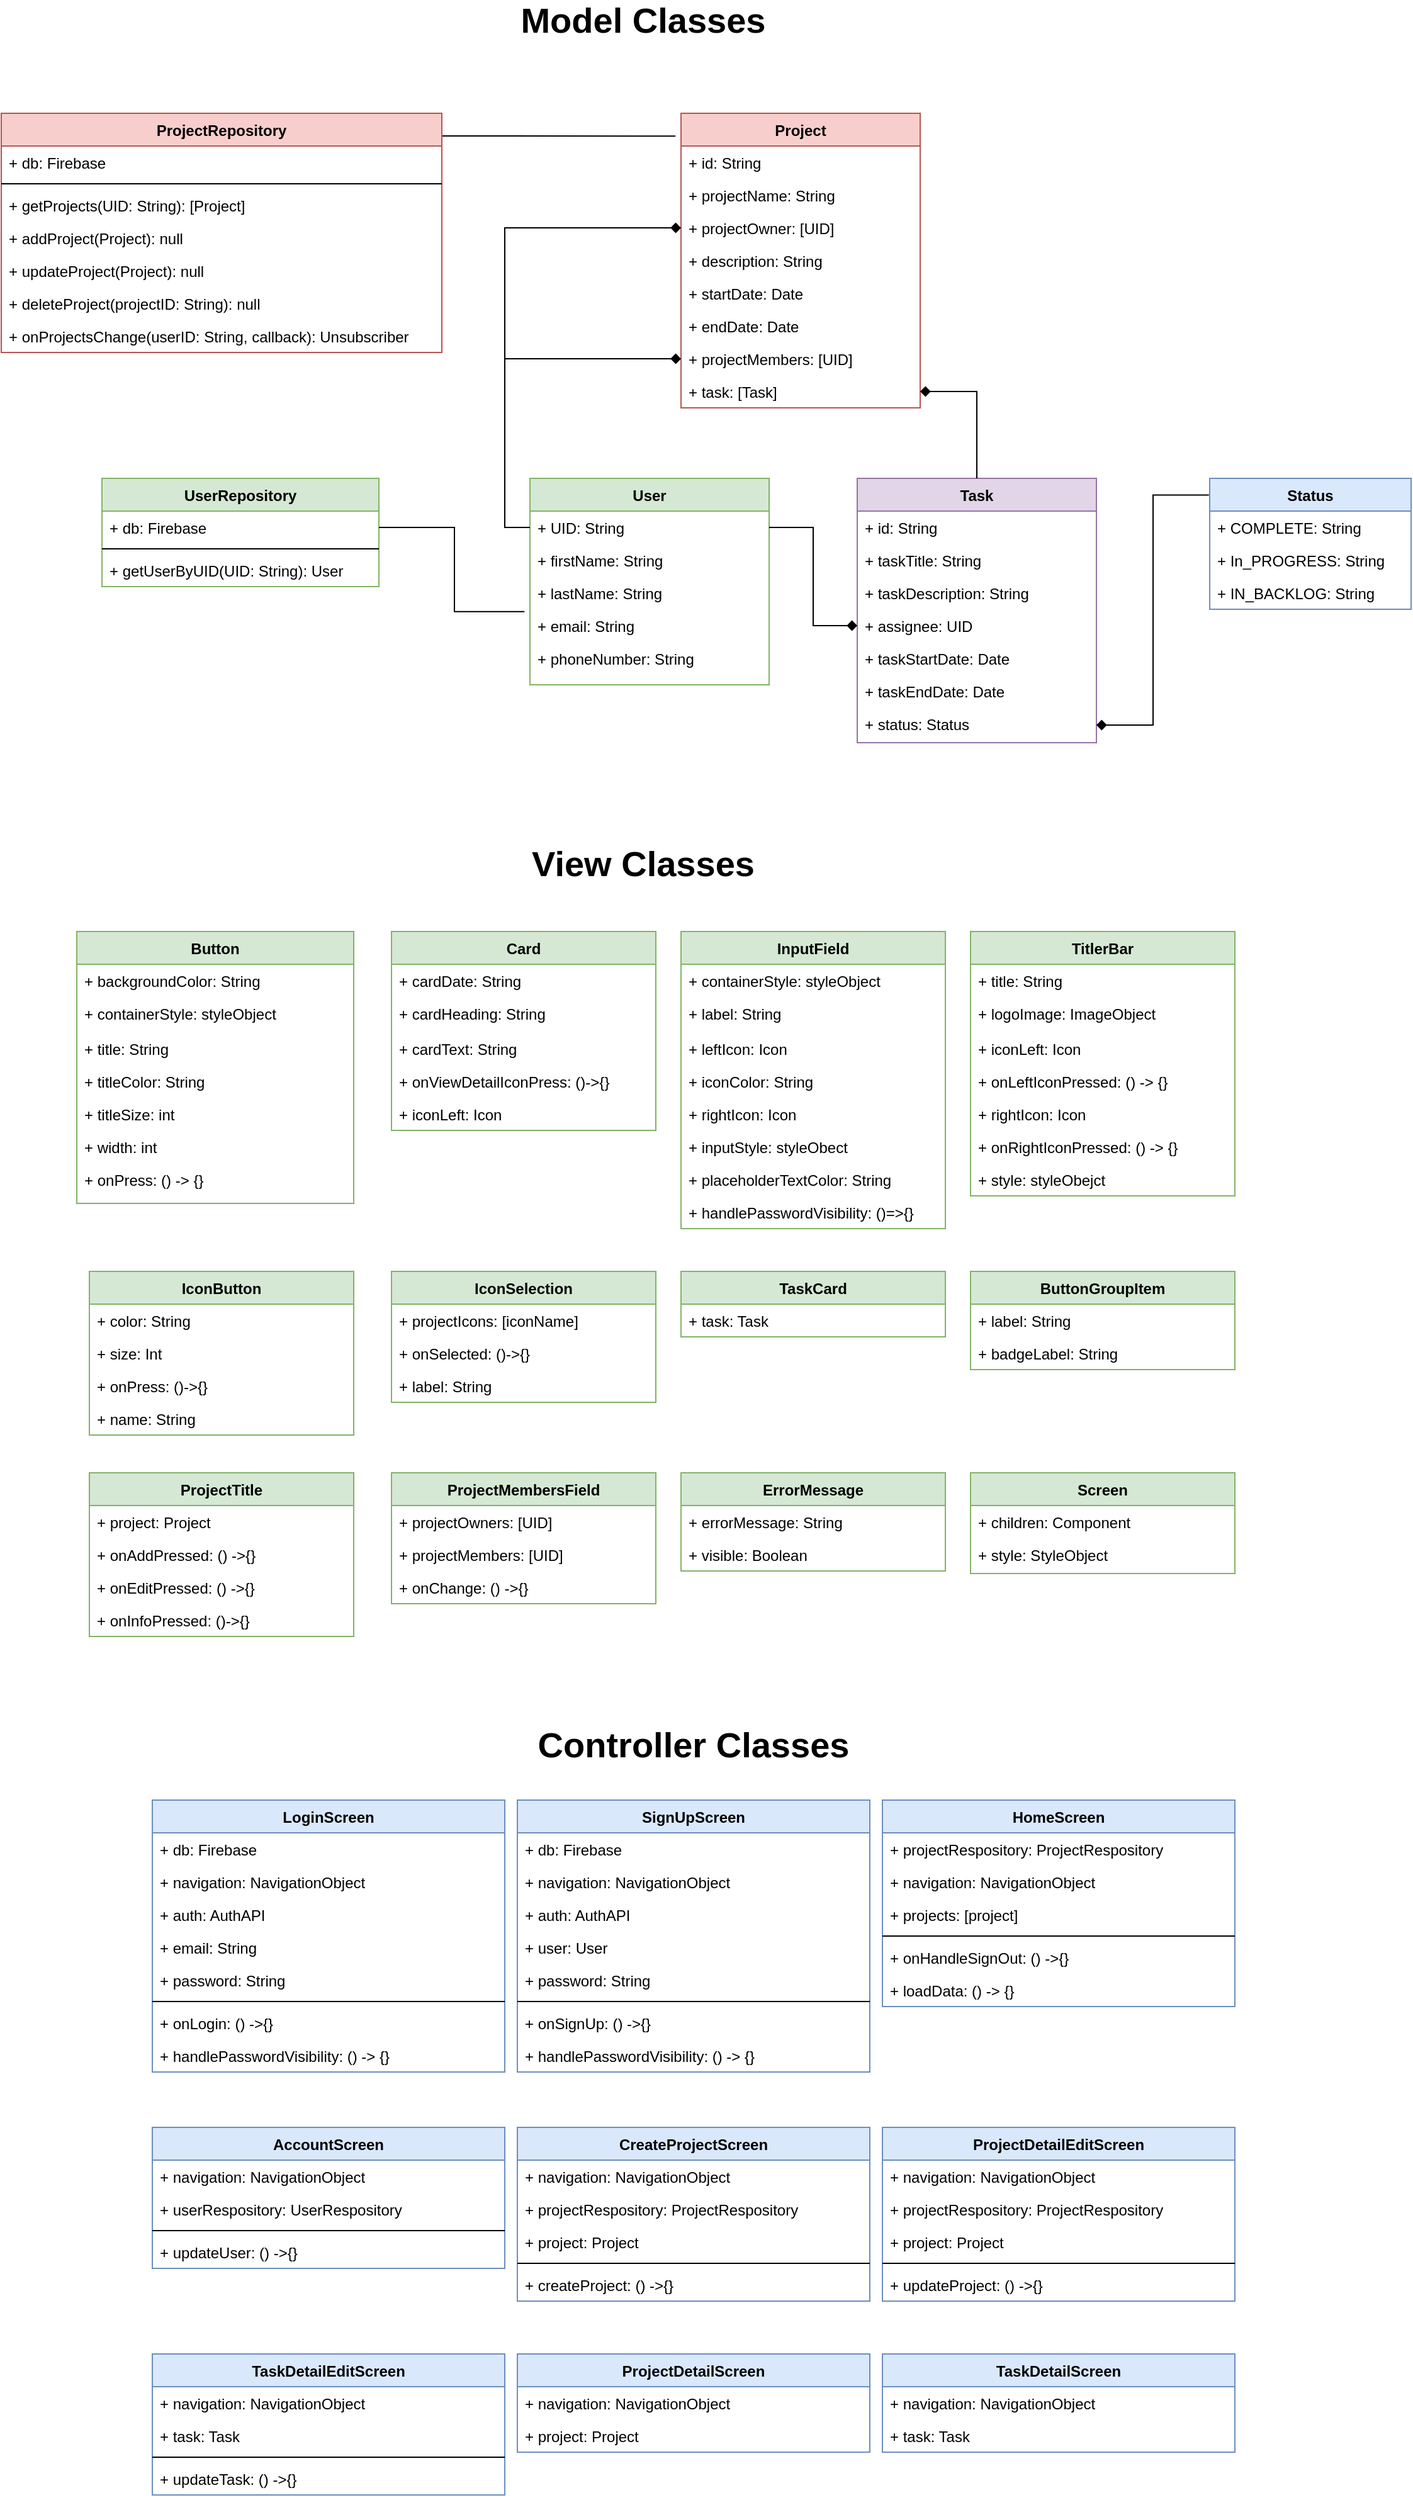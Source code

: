 <mxfile version="13.9.9" type="device"><diagram id="82mfFGa-bMgoU1PDwGJ1" name="Page-1"><mxGraphModel dx="1904" dy="754" grid="0" gridSize="10" guides="1" tooltips="1" connect="1" arrows="1" fold="1" page="0" pageScale="1" pageWidth="827" pageHeight="1169" math="0" shadow="0"><root><mxCell id="0"/><mxCell id="1" parent="0"/><mxCell id="oLeVpOqbTl6q4FDuRUVA-37" value="" style="group" vertex="1" connectable="0" parent="1"><mxGeometry x="-110" y="1420" width="860" height="612" as="geometry"/></mxCell><mxCell id="OSGYIIxBfIgh2QqJPmvf-110" value="Controller Classes" style="text;align=center;fontStyle=1;verticalAlign=middle;spacingLeft=3;spacingRight=3;strokeColor=none;rotatable=0;points=[[0,0.5],[1,0.5]];portConstraint=eastwest;fontSize=28;" parent="oLeVpOqbTl6q4FDuRUVA-37" vertex="1"><mxGeometry x="390" width="80" height="26" as="geometry"/></mxCell><mxCell id="OSGYIIxBfIgh2QqJPmvf-111" value="SignUpScreen" style="swimlane;fontStyle=1;align=center;verticalAlign=top;childLayout=stackLayout;horizontal=1;startSize=26;horizontalStack=0;resizeParent=1;resizeParentMax=0;resizeLast=0;collapsible=1;marginBottom=0;fillColor=#dae8fc;strokeColor=#6c8ebf;" parent="oLeVpOqbTl6q4FDuRUVA-37" vertex="1"><mxGeometry x="290" y="60" width="280" height="216" as="geometry"/></mxCell><mxCell id="OSGYIIxBfIgh2QqJPmvf-112" value="+ db: Firebase" style="text;strokeColor=none;fillColor=none;align=left;verticalAlign=top;spacingLeft=4;spacingRight=4;overflow=hidden;rotatable=0;points=[[0,0.5],[1,0.5]];portConstraint=eastwest;" parent="OSGYIIxBfIgh2QqJPmvf-111" vertex="1"><mxGeometry y="26" width="280" height="26" as="geometry"/></mxCell><mxCell id="OSGYIIxBfIgh2QqJPmvf-119" value="+ navigation: NavigationObject" style="text;strokeColor=none;fillColor=none;align=left;verticalAlign=top;spacingLeft=4;spacingRight=4;overflow=hidden;rotatable=0;points=[[0,0.5],[1,0.5]];portConstraint=eastwest;" parent="OSGYIIxBfIgh2QqJPmvf-111" vertex="1"><mxGeometry y="52" width="280" height="26" as="geometry"/></mxCell><mxCell id="OSGYIIxBfIgh2QqJPmvf-120" value="+ auth: AuthAPI" style="text;strokeColor=none;fillColor=none;align=left;verticalAlign=top;spacingLeft=4;spacingRight=4;overflow=hidden;rotatable=0;points=[[0,0.5],[1,0.5]];portConstraint=eastwest;" parent="OSGYIIxBfIgh2QqJPmvf-111" vertex="1"><mxGeometry y="78" width="280" height="26" as="geometry"/></mxCell><mxCell id="OSGYIIxBfIgh2QqJPmvf-128" value="+ user: User" style="text;strokeColor=none;fillColor=none;align=left;verticalAlign=top;spacingLeft=4;spacingRight=4;overflow=hidden;rotatable=0;points=[[0,0.5],[1,0.5]];portConstraint=eastwest;" parent="OSGYIIxBfIgh2QqJPmvf-111" vertex="1"><mxGeometry y="104" width="280" height="26" as="geometry"/></mxCell><mxCell id="OSGYIIxBfIgh2QqJPmvf-129" value="+ password: String" style="text;strokeColor=none;fillColor=none;align=left;verticalAlign=top;spacingLeft=4;spacingRight=4;overflow=hidden;rotatable=0;points=[[0,0.5],[1,0.5]];portConstraint=eastwest;" parent="OSGYIIxBfIgh2QqJPmvf-111" vertex="1"><mxGeometry y="130" width="280" height="26" as="geometry"/></mxCell><mxCell id="OSGYIIxBfIgh2QqJPmvf-113" value="" style="line;strokeWidth=1;fillColor=none;align=left;verticalAlign=middle;spacingTop=-1;spacingLeft=3;spacingRight=3;rotatable=0;labelPosition=right;points=[];portConstraint=eastwest;" parent="OSGYIIxBfIgh2QqJPmvf-111" vertex="1"><mxGeometry y="156" width="280" height="8" as="geometry"/></mxCell><mxCell id="OSGYIIxBfIgh2QqJPmvf-114" value="+ onSignUp: () -&gt;{}" style="text;strokeColor=none;fillColor=none;align=left;verticalAlign=top;spacingLeft=4;spacingRight=4;overflow=hidden;rotatable=0;points=[[0,0.5],[1,0.5]];portConstraint=eastwest;" parent="OSGYIIxBfIgh2QqJPmvf-111" vertex="1"><mxGeometry y="164" width="280" height="26" as="geometry"/></mxCell><mxCell id="OSGYIIxBfIgh2QqJPmvf-115" value="+ handlePasswordVisibility: () -&gt; {}" style="text;strokeColor=none;fillColor=none;align=left;verticalAlign=top;spacingLeft=4;spacingRight=4;overflow=hidden;rotatable=0;points=[[0,0.5],[1,0.5]];portConstraint=eastwest;" parent="OSGYIIxBfIgh2QqJPmvf-111" vertex="1"><mxGeometry y="190" width="280" height="26" as="geometry"/></mxCell><mxCell id="OSGYIIxBfIgh2QqJPmvf-121" value="AccountScreen" style="swimlane;fontStyle=1;align=center;verticalAlign=top;childLayout=stackLayout;horizontal=1;startSize=26;horizontalStack=0;resizeParent=1;resizeParentMax=0;resizeLast=0;collapsible=1;marginBottom=0;fillColor=#dae8fc;strokeColor=#6c8ebf;" parent="oLeVpOqbTl6q4FDuRUVA-37" vertex="1"><mxGeometry y="320" width="280" height="112" as="geometry"/></mxCell><mxCell id="OSGYIIxBfIgh2QqJPmvf-123" value="+ navigation: NavigationObject" style="text;strokeColor=none;fillColor=none;align=left;verticalAlign=top;spacingLeft=4;spacingRight=4;overflow=hidden;rotatable=0;points=[[0,0.5],[1,0.5]];portConstraint=eastwest;" parent="OSGYIIxBfIgh2QqJPmvf-121" vertex="1"><mxGeometry y="26" width="280" height="26" as="geometry"/></mxCell><mxCell id="OSGYIIxBfIgh2QqJPmvf-130" value="+ userRespository: UserRespository" style="text;strokeColor=none;fillColor=none;align=left;verticalAlign=top;spacingLeft=4;spacingRight=4;overflow=hidden;rotatable=0;points=[[0,0.5],[1,0.5]];portConstraint=eastwest;" parent="OSGYIIxBfIgh2QqJPmvf-121" vertex="1"><mxGeometry y="52" width="280" height="26" as="geometry"/></mxCell><mxCell id="OSGYIIxBfIgh2QqJPmvf-125" value="" style="line;strokeWidth=1;fillColor=none;align=left;verticalAlign=middle;spacingTop=-1;spacingLeft=3;spacingRight=3;rotatable=0;labelPosition=right;points=[];portConstraint=eastwest;" parent="OSGYIIxBfIgh2QqJPmvf-121" vertex="1"><mxGeometry y="78" width="280" height="8" as="geometry"/></mxCell><mxCell id="OSGYIIxBfIgh2QqJPmvf-126" value="+ updateUser: () -&gt;{}" style="text;strokeColor=none;fillColor=none;align=left;verticalAlign=top;spacingLeft=4;spacingRight=4;overflow=hidden;rotatable=0;points=[[0,0.5],[1,0.5]];portConstraint=eastwest;" parent="OSGYIIxBfIgh2QqJPmvf-121" vertex="1"><mxGeometry y="86" width="280" height="26" as="geometry"/></mxCell><mxCell id="OSGYIIxBfIgh2QqJPmvf-132" value="HomeScreen" style="swimlane;fontStyle=1;align=center;verticalAlign=top;childLayout=stackLayout;horizontal=1;startSize=26;horizontalStack=0;resizeParent=1;resizeParentMax=0;resizeLast=0;collapsible=1;marginBottom=0;fillColor=#dae8fc;strokeColor=#6c8ebf;" parent="oLeVpOqbTl6q4FDuRUVA-37" vertex="1"><mxGeometry x="580" y="60" width="280" height="164" as="geometry"/></mxCell><mxCell id="OSGYIIxBfIgh2QqJPmvf-133" value="+ projectRespository: ProjectRespository" style="text;strokeColor=none;fillColor=none;align=left;verticalAlign=top;spacingLeft=4;spacingRight=4;overflow=hidden;rotatable=0;points=[[0,0.5],[1,0.5]];portConstraint=eastwest;" parent="OSGYIIxBfIgh2QqJPmvf-132" vertex="1"><mxGeometry y="26" width="280" height="26" as="geometry"/></mxCell><mxCell id="OSGYIIxBfIgh2QqJPmvf-134" value="+ navigation: NavigationObject" style="text;strokeColor=none;fillColor=none;align=left;verticalAlign=top;spacingLeft=4;spacingRight=4;overflow=hidden;rotatable=0;points=[[0,0.5],[1,0.5]];portConstraint=eastwest;" parent="OSGYIIxBfIgh2QqJPmvf-132" vertex="1"><mxGeometry y="52" width="280" height="26" as="geometry"/></mxCell><mxCell id="OSGYIIxBfIgh2QqJPmvf-135" value="+ projects: [project]" style="text;strokeColor=none;fillColor=none;align=left;verticalAlign=top;spacingLeft=4;spacingRight=4;overflow=hidden;rotatable=0;points=[[0,0.5],[1,0.5]];portConstraint=eastwest;" parent="OSGYIIxBfIgh2QqJPmvf-132" vertex="1"><mxGeometry y="78" width="280" height="26" as="geometry"/></mxCell><mxCell id="OSGYIIxBfIgh2QqJPmvf-138" value="" style="line;strokeWidth=1;fillColor=none;align=left;verticalAlign=middle;spacingTop=-1;spacingLeft=3;spacingRight=3;rotatable=0;labelPosition=right;points=[];portConstraint=eastwest;" parent="OSGYIIxBfIgh2QqJPmvf-132" vertex="1"><mxGeometry y="104" width="280" height="8" as="geometry"/></mxCell><mxCell id="OSGYIIxBfIgh2QqJPmvf-139" value="+ onHandleSignOut: () -&gt;{}" style="text;strokeColor=none;fillColor=none;align=left;verticalAlign=top;spacingLeft=4;spacingRight=4;overflow=hidden;rotatable=0;points=[[0,0.5],[1,0.5]];portConstraint=eastwest;" parent="OSGYIIxBfIgh2QqJPmvf-132" vertex="1"><mxGeometry y="112" width="280" height="26" as="geometry"/></mxCell><mxCell id="OSGYIIxBfIgh2QqJPmvf-140" value="+ loadData: () -&gt; {}" style="text;strokeColor=none;fillColor=none;align=left;verticalAlign=top;spacingLeft=4;spacingRight=4;overflow=hidden;rotatable=0;points=[[0,0.5],[1,0.5]];portConstraint=eastwest;" parent="OSGYIIxBfIgh2QqJPmvf-132" vertex="1"><mxGeometry y="138" width="280" height="26" as="geometry"/></mxCell><mxCell id="oLeVpOqbTl6q4FDuRUVA-1" value="LoginScreen" style="swimlane;fontStyle=1;align=center;verticalAlign=top;childLayout=stackLayout;horizontal=1;startSize=26;horizontalStack=0;resizeParent=1;resizeParentMax=0;resizeLast=0;collapsible=1;marginBottom=0;fillColor=#dae8fc;strokeColor=#6c8ebf;" vertex="1" parent="oLeVpOqbTl6q4FDuRUVA-37"><mxGeometry y="60" width="280" height="216" as="geometry"/></mxCell><mxCell id="oLeVpOqbTl6q4FDuRUVA-2" value="+ db: Firebase" style="text;strokeColor=none;fillColor=none;align=left;verticalAlign=top;spacingLeft=4;spacingRight=4;overflow=hidden;rotatable=0;points=[[0,0.5],[1,0.5]];portConstraint=eastwest;" vertex="1" parent="oLeVpOqbTl6q4FDuRUVA-1"><mxGeometry y="26" width="280" height="26" as="geometry"/></mxCell><mxCell id="oLeVpOqbTl6q4FDuRUVA-3" value="+ navigation: NavigationObject" style="text;strokeColor=none;fillColor=none;align=left;verticalAlign=top;spacingLeft=4;spacingRight=4;overflow=hidden;rotatable=0;points=[[0,0.5],[1,0.5]];portConstraint=eastwest;" vertex="1" parent="oLeVpOqbTl6q4FDuRUVA-1"><mxGeometry y="52" width="280" height="26" as="geometry"/></mxCell><mxCell id="oLeVpOqbTl6q4FDuRUVA-4" value="+ auth: AuthAPI" style="text;strokeColor=none;fillColor=none;align=left;verticalAlign=top;spacingLeft=4;spacingRight=4;overflow=hidden;rotatable=0;points=[[0,0.5],[1,0.5]];portConstraint=eastwest;" vertex="1" parent="oLeVpOqbTl6q4FDuRUVA-1"><mxGeometry y="78" width="280" height="26" as="geometry"/></mxCell><mxCell id="oLeVpOqbTl6q4FDuRUVA-5" value="+ email: String" style="text;strokeColor=none;fillColor=none;align=left;verticalAlign=top;spacingLeft=4;spacingRight=4;overflow=hidden;rotatable=0;points=[[0,0.5],[1,0.5]];portConstraint=eastwest;" vertex="1" parent="oLeVpOqbTl6q4FDuRUVA-1"><mxGeometry y="104" width="280" height="26" as="geometry"/></mxCell><mxCell id="oLeVpOqbTl6q4FDuRUVA-6" value="+ password: String" style="text;strokeColor=none;fillColor=none;align=left;verticalAlign=top;spacingLeft=4;spacingRight=4;overflow=hidden;rotatable=0;points=[[0,0.5],[1,0.5]];portConstraint=eastwest;" vertex="1" parent="oLeVpOqbTl6q4FDuRUVA-1"><mxGeometry y="130" width="280" height="26" as="geometry"/></mxCell><mxCell id="oLeVpOqbTl6q4FDuRUVA-7" value="" style="line;strokeWidth=1;fillColor=none;align=left;verticalAlign=middle;spacingTop=-1;spacingLeft=3;spacingRight=3;rotatable=0;labelPosition=right;points=[];portConstraint=eastwest;" vertex="1" parent="oLeVpOqbTl6q4FDuRUVA-1"><mxGeometry y="156" width="280" height="8" as="geometry"/></mxCell><mxCell id="oLeVpOqbTl6q4FDuRUVA-8" value="+ onLogin: () -&gt;{}" style="text;strokeColor=none;fillColor=none;align=left;verticalAlign=top;spacingLeft=4;spacingRight=4;overflow=hidden;rotatable=0;points=[[0,0.5],[1,0.5]];portConstraint=eastwest;" vertex="1" parent="oLeVpOqbTl6q4FDuRUVA-1"><mxGeometry y="164" width="280" height="26" as="geometry"/></mxCell><mxCell id="oLeVpOqbTl6q4FDuRUVA-9" value="+ handlePasswordVisibility: () -&gt; {}" style="text;strokeColor=none;fillColor=none;align=left;verticalAlign=top;spacingLeft=4;spacingRight=4;overflow=hidden;rotatable=0;points=[[0,0.5],[1,0.5]];portConstraint=eastwest;" vertex="1" parent="oLeVpOqbTl6q4FDuRUVA-1"><mxGeometry y="190" width="280" height="26" as="geometry"/></mxCell><mxCell id="oLeVpOqbTl6q4FDuRUVA-10" value="CreateProjectScreen" style="swimlane;fontStyle=1;align=center;verticalAlign=top;childLayout=stackLayout;horizontal=1;startSize=26;horizontalStack=0;resizeParent=1;resizeParentMax=0;resizeLast=0;collapsible=1;marginBottom=0;fillColor=#dae8fc;strokeColor=#6c8ebf;" vertex="1" parent="oLeVpOqbTl6q4FDuRUVA-37"><mxGeometry x="290" y="320" width="280" height="138" as="geometry"/></mxCell><mxCell id="oLeVpOqbTl6q4FDuRUVA-11" value="+ navigation: NavigationObject" style="text;strokeColor=none;fillColor=none;align=left;verticalAlign=top;spacingLeft=4;spacingRight=4;overflow=hidden;rotatable=0;points=[[0,0.5],[1,0.5]];portConstraint=eastwest;" vertex="1" parent="oLeVpOqbTl6q4FDuRUVA-10"><mxGeometry y="26" width="280" height="26" as="geometry"/></mxCell><mxCell id="oLeVpOqbTl6q4FDuRUVA-12" value="+ projectRespository: ProjectRespository" style="text;strokeColor=none;fillColor=none;align=left;verticalAlign=top;spacingLeft=4;spacingRight=4;overflow=hidden;rotatable=0;points=[[0,0.5],[1,0.5]];portConstraint=eastwest;" vertex="1" parent="oLeVpOqbTl6q4FDuRUVA-10"><mxGeometry y="52" width="280" height="26" as="geometry"/></mxCell><mxCell id="oLeVpOqbTl6q4FDuRUVA-15" value="+ project: Project" style="text;strokeColor=none;fillColor=none;align=left;verticalAlign=top;spacingLeft=4;spacingRight=4;overflow=hidden;rotatable=0;points=[[0,0.5],[1,0.5]];portConstraint=eastwest;" vertex="1" parent="oLeVpOqbTl6q4FDuRUVA-10"><mxGeometry y="78" width="280" height="26" as="geometry"/></mxCell><mxCell id="oLeVpOqbTl6q4FDuRUVA-13" value="" style="line;strokeWidth=1;fillColor=none;align=left;verticalAlign=middle;spacingTop=-1;spacingLeft=3;spacingRight=3;rotatable=0;labelPosition=right;points=[];portConstraint=eastwest;" vertex="1" parent="oLeVpOqbTl6q4FDuRUVA-10"><mxGeometry y="104" width="280" height="8" as="geometry"/></mxCell><mxCell id="oLeVpOqbTl6q4FDuRUVA-14" value="+ createProject: () -&gt;{}" style="text;strokeColor=none;fillColor=none;align=left;verticalAlign=top;spacingLeft=4;spacingRight=4;overflow=hidden;rotatable=0;points=[[0,0.5],[1,0.5]];portConstraint=eastwest;" vertex="1" parent="oLeVpOqbTl6q4FDuRUVA-10"><mxGeometry y="112" width="280" height="26" as="geometry"/></mxCell><mxCell id="oLeVpOqbTl6q4FDuRUVA-16" value="ProjectDetailEditScreen" style="swimlane;fontStyle=1;align=center;verticalAlign=top;childLayout=stackLayout;horizontal=1;startSize=26;horizontalStack=0;resizeParent=1;resizeParentMax=0;resizeLast=0;collapsible=1;marginBottom=0;fillColor=#dae8fc;strokeColor=#6c8ebf;" vertex="1" parent="oLeVpOqbTl6q4FDuRUVA-37"><mxGeometry x="580" y="320" width="280" height="138" as="geometry"/></mxCell><mxCell id="oLeVpOqbTl6q4FDuRUVA-17" value="+ navigation: NavigationObject" style="text;strokeColor=none;fillColor=none;align=left;verticalAlign=top;spacingLeft=4;spacingRight=4;overflow=hidden;rotatable=0;points=[[0,0.5],[1,0.5]];portConstraint=eastwest;" vertex="1" parent="oLeVpOqbTl6q4FDuRUVA-16"><mxGeometry y="26" width="280" height="26" as="geometry"/></mxCell><mxCell id="oLeVpOqbTl6q4FDuRUVA-18" value="+ projectRespository: ProjectRespository" style="text;strokeColor=none;fillColor=none;align=left;verticalAlign=top;spacingLeft=4;spacingRight=4;overflow=hidden;rotatable=0;points=[[0,0.5],[1,0.5]];portConstraint=eastwest;" vertex="1" parent="oLeVpOqbTl6q4FDuRUVA-16"><mxGeometry y="52" width="280" height="26" as="geometry"/></mxCell><mxCell id="oLeVpOqbTl6q4FDuRUVA-19" value="+ project: Project" style="text;strokeColor=none;fillColor=none;align=left;verticalAlign=top;spacingLeft=4;spacingRight=4;overflow=hidden;rotatable=0;points=[[0,0.5],[1,0.5]];portConstraint=eastwest;" vertex="1" parent="oLeVpOqbTl6q4FDuRUVA-16"><mxGeometry y="78" width="280" height="26" as="geometry"/></mxCell><mxCell id="oLeVpOqbTl6q4FDuRUVA-20" value="" style="line;strokeWidth=1;fillColor=none;align=left;verticalAlign=middle;spacingTop=-1;spacingLeft=3;spacingRight=3;rotatable=0;labelPosition=right;points=[];portConstraint=eastwest;" vertex="1" parent="oLeVpOqbTl6q4FDuRUVA-16"><mxGeometry y="104" width="280" height="8" as="geometry"/></mxCell><mxCell id="oLeVpOqbTl6q4FDuRUVA-21" value="+ updateProject: () -&gt;{}" style="text;strokeColor=none;fillColor=none;align=left;verticalAlign=top;spacingLeft=4;spacingRight=4;overflow=hidden;rotatable=0;points=[[0,0.5],[1,0.5]];portConstraint=eastwest;" vertex="1" parent="oLeVpOqbTl6q4FDuRUVA-16"><mxGeometry y="112" width="280" height="26" as="geometry"/></mxCell><mxCell id="oLeVpOqbTl6q4FDuRUVA-23" value="TaskDetailScreen" style="swimlane;fontStyle=1;align=center;verticalAlign=top;childLayout=stackLayout;horizontal=1;startSize=26;horizontalStack=0;resizeParent=1;resizeParentMax=0;resizeLast=0;collapsible=1;marginBottom=0;fillColor=#dae8fc;strokeColor=#6c8ebf;" vertex="1" parent="oLeVpOqbTl6q4FDuRUVA-37"><mxGeometry x="580" y="500" width="280" height="78" as="geometry"/></mxCell><mxCell id="oLeVpOqbTl6q4FDuRUVA-24" value="+ navigation: NavigationObject" style="text;strokeColor=none;fillColor=none;align=left;verticalAlign=top;spacingLeft=4;spacingRight=4;overflow=hidden;rotatable=0;points=[[0,0.5],[1,0.5]];portConstraint=eastwest;" vertex="1" parent="oLeVpOqbTl6q4FDuRUVA-23"><mxGeometry y="26" width="280" height="26" as="geometry"/></mxCell><mxCell id="oLeVpOqbTl6q4FDuRUVA-26" value="+ task: Task" style="text;strokeColor=none;fillColor=none;align=left;verticalAlign=top;spacingLeft=4;spacingRight=4;overflow=hidden;rotatable=0;points=[[0,0.5],[1,0.5]];portConstraint=eastwest;" vertex="1" parent="oLeVpOqbTl6q4FDuRUVA-23"><mxGeometry y="52" width="280" height="26" as="geometry"/></mxCell><mxCell id="oLeVpOqbTl6q4FDuRUVA-29" value="TaskDetailEditScreen" style="swimlane;fontStyle=1;align=center;verticalAlign=top;childLayout=stackLayout;horizontal=1;startSize=26;horizontalStack=0;resizeParent=1;resizeParentMax=0;resizeLast=0;collapsible=1;marginBottom=0;fillColor=#dae8fc;strokeColor=#6c8ebf;" vertex="1" parent="oLeVpOqbTl6q4FDuRUVA-37"><mxGeometry y="500" width="280" height="112" as="geometry"/></mxCell><mxCell id="oLeVpOqbTl6q4FDuRUVA-30" value="+ navigation: NavigationObject" style="text;strokeColor=none;fillColor=none;align=left;verticalAlign=top;spacingLeft=4;spacingRight=4;overflow=hidden;rotatable=0;points=[[0,0.5],[1,0.5]];portConstraint=eastwest;" vertex="1" parent="oLeVpOqbTl6q4FDuRUVA-29"><mxGeometry y="26" width="280" height="26" as="geometry"/></mxCell><mxCell id="oLeVpOqbTl6q4FDuRUVA-31" value="+ task: Task" style="text;strokeColor=none;fillColor=none;align=left;verticalAlign=top;spacingLeft=4;spacingRight=4;overflow=hidden;rotatable=0;points=[[0,0.5],[1,0.5]];portConstraint=eastwest;" vertex="1" parent="oLeVpOqbTl6q4FDuRUVA-29"><mxGeometry y="52" width="280" height="26" as="geometry"/></mxCell><mxCell id="oLeVpOqbTl6q4FDuRUVA-32" value="" style="line;strokeWidth=1;fillColor=none;align=left;verticalAlign=middle;spacingTop=-1;spacingLeft=3;spacingRight=3;rotatable=0;labelPosition=right;points=[];portConstraint=eastwest;" vertex="1" parent="oLeVpOqbTl6q4FDuRUVA-29"><mxGeometry y="78" width="280" height="8" as="geometry"/></mxCell><mxCell id="oLeVpOqbTl6q4FDuRUVA-33" value="+ updateTask: () -&gt;{}" style="text;strokeColor=none;fillColor=none;align=left;verticalAlign=top;spacingLeft=4;spacingRight=4;overflow=hidden;rotatable=0;points=[[0,0.5],[1,0.5]];portConstraint=eastwest;" vertex="1" parent="oLeVpOqbTl6q4FDuRUVA-29"><mxGeometry y="86" width="280" height="26" as="geometry"/></mxCell><mxCell id="oLeVpOqbTl6q4FDuRUVA-34" value="ProjectDetailScreen" style="swimlane;fontStyle=1;align=center;verticalAlign=top;childLayout=stackLayout;horizontal=1;startSize=26;horizontalStack=0;resizeParent=1;resizeParentMax=0;resizeLast=0;collapsible=1;marginBottom=0;fillColor=#dae8fc;strokeColor=#6c8ebf;" vertex="1" parent="oLeVpOqbTl6q4FDuRUVA-37"><mxGeometry x="290" y="500" width="280" height="78" as="geometry"/></mxCell><mxCell id="oLeVpOqbTl6q4FDuRUVA-35" value="+ navigation: NavigationObject" style="text;strokeColor=none;fillColor=none;align=left;verticalAlign=top;spacingLeft=4;spacingRight=4;overflow=hidden;rotatable=0;points=[[0,0.5],[1,0.5]];portConstraint=eastwest;" vertex="1" parent="oLeVpOqbTl6q4FDuRUVA-34"><mxGeometry y="26" width="280" height="26" as="geometry"/></mxCell><mxCell id="oLeVpOqbTl6q4FDuRUVA-36" value="+ project: Project" style="text;strokeColor=none;fillColor=none;align=left;verticalAlign=top;spacingLeft=4;spacingRight=4;overflow=hidden;rotatable=0;points=[[0,0.5],[1,0.5]];portConstraint=eastwest;" vertex="1" parent="oLeVpOqbTl6q4FDuRUVA-34"><mxGeometry y="52" width="280" height="26" as="geometry"/></mxCell><mxCell id="oLeVpOqbTl6q4FDuRUVA-38" value="" style="group" vertex="1" connectable="0" parent="1"><mxGeometry x="-170" y="720" width="920" height="630" as="geometry"/></mxCell><mxCell id="OSGYIIxBfIgh2QqJPmvf-33" value="View Classes" style="text;align=center;fontStyle=1;verticalAlign=middle;spacingLeft=3;spacingRight=3;strokeColor=none;rotatable=0;points=[[0,0.5],[1,0.5]];portConstraint=eastwest;fontSize=28;" parent="oLeVpOqbTl6q4FDuRUVA-38" vertex="1"><mxGeometry x="410" width="80" height="26" as="geometry"/></mxCell><mxCell id="OSGYIIxBfIgh2QqJPmvf-35" value="Button" style="swimlane;fontStyle=1;childLayout=stackLayout;horizontal=1;startSize=26;fillColor=#d5e8d4;horizontalStack=0;resizeParent=1;resizeParentMax=0;resizeLast=0;collapsible=1;marginBottom=0;rounded=0;shadow=0;glass=0;sketch=0;strokeColor=#82b366;" parent="oLeVpOqbTl6q4FDuRUVA-38" vertex="1"><mxGeometry y="70" width="220" height="216" as="geometry"/></mxCell><mxCell id="OSGYIIxBfIgh2QqJPmvf-37" value="+ backgroundColor: String" style="text;strokeColor=none;fillColor=none;align=left;verticalAlign=top;spacingLeft=4;spacingRight=4;overflow=hidden;rotatable=0;points=[[0,0.5],[1,0.5]];portConstraint=eastwest;" parent="OSGYIIxBfIgh2QqJPmvf-35" vertex="1"><mxGeometry y="26" width="220" height="26" as="geometry"/></mxCell><mxCell id="OSGYIIxBfIgh2QqJPmvf-41" value="+ containerStyle: styleObject" style="text;strokeColor=none;fillColor=none;align=left;verticalAlign=top;spacingLeft=4;spacingRight=4;overflow=hidden;rotatable=0;points=[[0,0.5],[1,0.5]];portConstraint=eastwest;" parent="OSGYIIxBfIgh2QqJPmvf-35" vertex="1"><mxGeometry y="52" width="220" height="28" as="geometry"/></mxCell><mxCell id="OSGYIIxBfIgh2QqJPmvf-36" value="+ title: String" style="text;strokeColor=none;fillColor=none;align=left;verticalAlign=top;spacingLeft=4;spacingRight=4;overflow=hidden;rotatable=0;points=[[0,0.5],[1,0.5]];portConstraint=eastwest;" parent="OSGYIIxBfIgh2QqJPmvf-35" vertex="1"><mxGeometry y="80" width="220" height="26" as="geometry"/></mxCell><mxCell id="OSGYIIxBfIgh2QqJPmvf-38" value="+ titleColor: String" style="text;strokeColor=none;fillColor=none;align=left;verticalAlign=top;spacingLeft=4;spacingRight=4;overflow=hidden;rotatable=0;points=[[0,0.5],[1,0.5]];portConstraint=eastwest;" parent="OSGYIIxBfIgh2QqJPmvf-35" vertex="1"><mxGeometry y="106" width="220" height="26" as="geometry"/></mxCell><mxCell id="OSGYIIxBfIgh2QqJPmvf-39" value="+ titleSize: int" style="text;strokeColor=none;fillColor=none;align=left;verticalAlign=top;spacingLeft=4;spacingRight=4;overflow=hidden;rotatable=0;points=[[0,0.5],[1,0.5]];portConstraint=eastwest;" parent="OSGYIIxBfIgh2QqJPmvf-35" vertex="1"><mxGeometry y="132" width="220" height="26" as="geometry"/></mxCell><mxCell id="OSGYIIxBfIgh2QqJPmvf-42" value="+ width: int" style="text;strokeColor=none;fillColor=none;align=left;verticalAlign=top;spacingLeft=4;spacingRight=4;overflow=hidden;rotatable=0;points=[[0,0.5],[1,0.5]];portConstraint=eastwest;" parent="OSGYIIxBfIgh2QqJPmvf-35" vertex="1"><mxGeometry y="158" width="220" height="26" as="geometry"/></mxCell><mxCell id="OSGYIIxBfIgh2QqJPmvf-40" value="+ onPress: () -&gt; {}" style="text;strokeColor=none;fillColor=none;align=left;verticalAlign=top;spacingLeft=4;spacingRight=4;overflow=hidden;rotatable=0;points=[[0,0.5],[1,0.5]];portConstraint=eastwest;" parent="OSGYIIxBfIgh2QqJPmvf-35" vertex="1"><mxGeometry y="184" width="220" height="32" as="geometry"/></mxCell><mxCell id="OSGYIIxBfIgh2QqJPmvf-43" value="InputField" style="swimlane;fontStyle=1;childLayout=stackLayout;horizontal=1;startSize=26;fillColor=#d5e8d4;horizontalStack=0;resizeParent=1;resizeParentMax=0;resizeLast=0;collapsible=1;marginBottom=0;rounded=0;shadow=0;glass=0;sketch=0;strokeColor=#82b366;" parent="oLeVpOqbTl6q4FDuRUVA-38" vertex="1"><mxGeometry x="480" y="70" width="210" height="236" as="geometry"/></mxCell><mxCell id="OSGYIIxBfIgh2QqJPmvf-44" value="+ containerStyle: styleObject" style="text;strokeColor=none;fillColor=none;align=left;verticalAlign=top;spacingLeft=4;spacingRight=4;overflow=hidden;rotatable=0;points=[[0,0.5],[1,0.5]];portConstraint=eastwest;" parent="OSGYIIxBfIgh2QqJPmvf-43" vertex="1"><mxGeometry y="26" width="210" height="26" as="geometry"/></mxCell><mxCell id="OSGYIIxBfIgh2QqJPmvf-45" value="+ label: String" style="text;strokeColor=none;fillColor=none;align=left;verticalAlign=top;spacingLeft=4;spacingRight=4;overflow=hidden;rotatable=0;points=[[0,0.5],[1,0.5]];portConstraint=eastwest;" parent="OSGYIIxBfIgh2QqJPmvf-43" vertex="1"><mxGeometry y="52" width="210" height="28" as="geometry"/></mxCell><mxCell id="OSGYIIxBfIgh2QqJPmvf-46" value="+ leftIcon: Icon" style="text;strokeColor=none;fillColor=none;align=left;verticalAlign=top;spacingLeft=4;spacingRight=4;overflow=hidden;rotatable=0;points=[[0,0.5],[1,0.5]];portConstraint=eastwest;" parent="OSGYIIxBfIgh2QqJPmvf-43" vertex="1"><mxGeometry y="80" width="210" height="26" as="geometry"/></mxCell><mxCell id="OSGYIIxBfIgh2QqJPmvf-47" value="+ iconColor: String" style="text;strokeColor=none;fillColor=none;align=left;verticalAlign=top;spacingLeft=4;spacingRight=4;overflow=hidden;rotatable=0;points=[[0,0.5],[1,0.5]];portConstraint=eastwest;" parent="OSGYIIxBfIgh2QqJPmvf-43" vertex="1"><mxGeometry y="106" width="210" height="26" as="geometry"/></mxCell><mxCell id="OSGYIIxBfIgh2QqJPmvf-48" value="+ rightIcon: Icon" style="text;strokeColor=none;fillColor=none;align=left;verticalAlign=top;spacingLeft=4;spacingRight=4;overflow=hidden;rotatable=0;points=[[0,0.5],[1,0.5]];portConstraint=eastwest;" parent="OSGYIIxBfIgh2QqJPmvf-43" vertex="1"><mxGeometry y="132" width="210" height="26" as="geometry"/></mxCell><mxCell id="OSGYIIxBfIgh2QqJPmvf-57" value="+ inputStyle: styleObect" style="text;strokeColor=none;fillColor=none;align=left;verticalAlign=top;spacingLeft=4;spacingRight=4;overflow=hidden;rotatable=0;points=[[0,0.5],[1,0.5]];portConstraint=eastwest;" parent="OSGYIIxBfIgh2QqJPmvf-43" vertex="1"><mxGeometry y="158" width="210" height="26" as="geometry"/></mxCell><mxCell id="OSGYIIxBfIgh2QqJPmvf-58" value="+ placeholderTextColor: String" style="text;strokeColor=none;fillColor=none;align=left;verticalAlign=top;spacingLeft=4;spacingRight=4;overflow=hidden;rotatable=0;points=[[0,0.5],[1,0.5]];portConstraint=eastwest;" parent="OSGYIIxBfIgh2QqJPmvf-43" vertex="1"><mxGeometry y="184" width="210" height="26" as="geometry"/></mxCell><mxCell id="OSGYIIxBfIgh2QqJPmvf-59" value="+ handlePasswordVisibility: ()=&gt;{}" style="text;strokeColor=none;fillColor=none;align=left;verticalAlign=top;spacingLeft=4;spacingRight=4;overflow=hidden;rotatable=0;points=[[0,0.5],[1,0.5]];portConstraint=eastwest;" parent="OSGYIIxBfIgh2QqJPmvf-43" vertex="1"><mxGeometry y="210" width="210" height="26" as="geometry"/></mxCell><mxCell id="OSGYIIxBfIgh2QqJPmvf-51" value="Card" style="swimlane;fontStyle=1;childLayout=stackLayout;horizontal=1;startSize=26;fillColor=#d5e8d4;horizontalStack=0;resizeParent=1;resizeParentMax=0;resizeLast=0;collapsible=1;marginBottom=0;rounded=0;shadow=0;glass=0;sketch=0;strokeColor=#82b366;" parent="oLeVpOqbTl6q4FDuRUVA-38" vertex="1"><mxGeometry x="250" y="70" width="210" height="158" as="geometry"/></mxCell><mxCell id="OSGYIIxBfIgh2QqJPmvf-52" value="+ cardDate: String" style="text;strokeColor=none;fillColor=none;align=left;verticalAlign=top;spacingLeft=4;spacingRight=4;overflow=hidden;rotatable=0;points=[[0,0.5],[1,0.5]];portConstraint=eastwest;" parent="OSGYIIxBfIgh2QqJPmvf-51" vertex="1"><mxGeometry y="26" width="210" height="26" as="geometry"/></mxCell><mxCell id="OSGYIIxBfIgh2QqJPmvf-53" value="+ cardHeading: String" style="text;strokeColor=none;fillColor=none;align=left;verticalAlign=top;spacingLeft=4;spacingRight=4;overflow=hidden;rotatable=0;points=[[0,0.5],[1,0.5]];portConstraint=eastwest;" parent="OSGYIIxBfIgh2QqJPmvf-51" vertex="1"><mxGeometry y="52" width="210" height="28" as="geometry"/></mxCell><mxCell id="OSGYIIxBfIgh2QqJPmvf-54" value="+ cardText: String" style="text;strokeColor=none;fillColor=none;align=left;verticalAlign=top;spacingLeft=4;spacingRight=4;overflow=hidden;rotatable=0;points=[[0,0.5],[1,0.5]];portConstraint=eastwest;" parent="OSGYIIxBfIgh2QqJPmvf-51" vertex="1"><mxGeometry y="80" width="210" height="26" as="geometry"/></mxCell><mxCell id="OSGYIIxBfIgh2QqJPmvf-55" value="+ onViewDetailIconPress: ()-&gt;{}" style="text;strokeColor=none;fillColor=none;align=left;verticalAlign=top;spacingLeft=4;spacingRight=4;overflow=hidden;rotatable=0;points=[[0,0.5],[1,0.5]];portConstraint=eastwest;" parent="OSGYIIxBfIgh2QqJPmvf-51" vertex="1"><mxGeometry y="106" width="210" height="26" as="geometry"/></mxCell><mxCell id="OSGYIIxBfIgh2QqJPmvf-56" value="+ iconLeft: Icon" style="text;strokeColor=none;fillColor=none;align=left;verticalAlign=top;spacingLeft=4;spacingRight=4;overflow=hidden;rotatable=0;points=[[0,0.5],[1,0.5]];portConstraint=eastwest;" parent="OSGYIIxBfIgh2QqJPmvf-51" vertex="1"><mxGeometry y="132" width="210" height="26" as="geometry"/></mxCell><mxCell id="OSGYIIxBfIgh2QqJPmvf-61" value="TitlerBar" style="swimlane;fontStyle=1;childLayout=stackLayout;horizontal=1;startSize=26;fillColor=#d5e8d4;horizontalStack=0;resizeParent=1;resizeParentMax=0;resizeLast=0;collapsible=1;marginBottom=0;rounded=0;shadow=0;glass=0;sketch=0;strokeColor=#82b366;" parent="oLeVpOqbTl6q4FDuRUVA-38" vertex="1"><mxGeometry x="710" y="70" width="210" height="210" as="geometry"/></mxCell><mxCell id="OSGYIIxBfIgh2QqJPmvf-62" value="+ title: String" style="text;strokeColor=none;fillColor=none;align=left;verticalAlign=top;spacingLeft=4;spacingRight=4;overflow=hidden;rotatable=0;points=[[0,0.5],[1,0.5]];portConstraint=eastwest;" parent="OSGYIIxBfIgh2QqJPmvf-61" vertex="1"><mxGeometry y="26" width="210" height="26" as="geometry"/></mxCell><mxCell id="OSGYIIxBfIgh2QqJPmvf-63" value="+ logoImage: ImageObject" style="text;strokeColor=none;fillColor=none;align=left;verticalAlign=top;spacingLeft=4;spacingRight=4;overflow=hidden;rotatable=0;points=[[0,0.5],[1,0.5]];portConstraint=eastwest;" parent="OSGYIIxBfIgh2QqJPmvf-61" vertex="1"><mxGeometry y="52" width="210" height="28" as="geometry"/></mxCell><mxCell id="OSGYIIxBfIgh2QqJPmvf-64" value="+ iconLeft: Icon" style="text;strokeColor=none;fillColor=none;align=left;verticalAlign=top;spacingLeft=4;spacingRight=4;overflow=hidden;rotatable=0;points=[[0,0.5],[1,0.5]];portConstraint=eastwest;" parent="OSGYIIxBfIgh2QqJPmvf-61" vertex="1"><mxGeometry y="80" width="210" height="26" as="geometry"/></mxCell><mxCell id="OSGYIIxBfIgh2QqJPmvf-65" value="+ onLeftIconPressed: () -&gt; {}" style="text;strokeColor=none;fillColor=none;align=left;verticalAlign=top;spacingLeft=4;spacingRight=4;overflow=hidden;rotatable=0;points=[[0,0.5],[1,0.5]];portConstraint=eastwest;" parent="OSGYIIxBfIgh2QqJPmvf-61" vertex="1"><mxGeometry y="106" width="210" height="26" as="geometry"/></mxCell><mxCell id="OSGYIIxBfIgh2QqJPmvf-66" value="+ rightIcon: Icon" style="text;strokeColor=none;fillColor=none;align=left;verticalAlign=top;spacingLeft=4;spacingRight=4;overflow=hidden;rotatable=0;points=[[0,0.5],[1,0.5]];portConstraint=eastwest;" parent="OSGYIIxBfIgh2QqJPmvf-61" vertex="1"><mxGeometry y="132" width="210" height="26" as="geometry"/></mxCell><mxCell id="OSGYIIxBfIgh2QqJPmvf-67" value="+ onRightIconPressed: () -&gt; {}" style="text;strokeColor=none;fillColor=none;align=left;verticalAlign=top;spacingLeft=4;spacingRight=4;overflow=hidden;rotatable=0;points=[[0,0.5],[1,0.5]];portConstraint=eastwest;" parent="OSGYIIxBfIgh2QqJPmvf-61" vertex="1"><mxGeometry y="158" width="210" height="26" as="geometry"/></mxCell><mxCell id="OSGYIIxBfIgh2QqJPmvf-68" value="+ style: styleObejct" style="text;strokeColor=none;fillColor=none;align=left;verticalAlign=top;spacingLeft=4;spacingRight=4;overflow=hidden;rotatable=0;points=[[0,0.5],[1,0.5]];portConstraint=eastwest;" parent="OSGYIIxBfIgh2QqJPmvf-61" vertex="1"><mxGeometry y="184" width="210" height="26" as="geometry"/></mxCell><mxCell id="OSGYIIxBfIgh2QqJPmvf-70" value="Screen" style="swimlane;fontStyle=1;childLayout=stackLayout;horizontal=1;startSize=26;fillColor=#d5e8d4;horizontalStack=0;resizeParent=1;resizeParentMax=0;resizeLast=0;collapsible=1;marginBottom=0;rounded=0;shadow=0;glass=0;sketch=0;strokeColor=#82b366;" parent="oLeVpOqbTl6q4FDuRUVA-38" vertex="1"><mxGeometry x="710" y="500" width="210" height="80" as="geometry"/></mxCell><mxCell id="OSGYIIxBfIgh2QqJPmvf-71" value="+ children: Component" style="text;strokeColor=none;fillColor=none;align=left;verticalAlign=top;spacingLeft=4;spacingRight=4;overflow=hidden;rotatable=0;points=[[0,0.5],[1,0.5]];portConstraint=eastwest;" parent="OSGYIIxBfIgh2QqJPmvf-70" vertex="1"><mxGeometry y="26" width="210" height="26" as="geometry"/></mxCell><mxCell id="OSGYIIxBfIgh2QqJPmvf-72" value="+ style: StyleObject" style="text;strokeColor=none;fillColor=none;align=left;verticalAlign=top;spacingLeft=4;spacingRight=4;overflow=hidden;rotatable=0;points=[[0,0.5],[1,0.5]];portConstraint=eastwest;" parent="OSGYIIxBfIgh2QqJPmvf-70" vertex="1"><mxGeometry y="52" width="210" height="28" as="geometry"/></mxCell><mxCell id="OSGYIIxBfIgh2QqJPmvf-79" value="ErrorMessage" style="swimlane;fontStyle=1;childLayout=stackLayout;horizontal=1;startSize=26;fillColor=#d5e8d4;horizontalStack=0;resizeParent=1;resizeParentMax=0;resizeLast=0;collapsible=1;marginBottom=0;rounded=0;shadow=0;glass=0;sketch=0;strokeColor=#82b366;" parent="oLeVpOqbTl6q4FDuRUVA-38" vertex="1"><mxGeometry x="480" y="500" width="210" height="78" as="geometry"/></mxCell><mxCell id="OSGYIIxBfIgh2QqJPmvf-80" value="+ errorMessage: String" style="text;strokeColor=none;fillColor=none;align=left;verticalAlign=top;spacingLeft=4;spacingRight=4;overflow=hidden;rotatable=0;points=[[0,0.5],[1,0.5]];portConstraint=eastwest;" parent="OSGYIIxBfIgh2QqJPmvf-79" vertex="1"><mxGeometry y="26" width="210" height="26" as="geometry"/></mxCell><mxCell id="OSGYIIxBfIgh2QqJPmvf-82" value="+ visible: Boolean" style="text;strokeColor=none;fillColor=none;align=left;verticalAlign=top;spacingLeft=4;spacingRight=4;overflow=hidden;rotatable=0;points=[[0,0.5],[1,0.5]];portConstraint=eastwest;" parent="OSGYIIxBfIgh2QqJPmvf-79" vertex="1"><mxGeometry y="52" width="210" height="26" as="geometry"/></mxCell><mxCell id="OSGYIIxBfIgh2QqJPmvf-84" value="IconSelection" style="swimlane;fontStyle=1;childLayout=stackLayout;horizontal=1;startSize=26;fillColor=#d5e8d4;horizontalStack=0;resizeParent=1;resizeParentMax=0;resizeLast=0;collapsible=1;marginBottom=0;rounded=0;shadow=0;glass=0;sketch=0;strokeColor=#82b366;" parent="oLeVpOqbTl6q4FDuRUVA-38" vertex="1"><mxGeometry x="250" y="340" width="210" height="104" as="geometry"/></mxCell><mxCell id="OSGYIIxBfIgh2QqJPmvf-85" value="+ projectIcons: [iconName]" style="text;strokeColor=none;fillColor=none;align=left;verticalAlign=top;spacingLeft=4;spacingRight=4;overflow=hidden;rotatable=0;points=[[0,0.5],[1,0.5]];portConstraint=eastwest;" parent="OSGYIIxBfIgh2QqJPmvf-84" vertex="1"><mxGeometry y="26" width="210" height="26" as="geometry"/></mxCell><mxCell id="OSGYIIxBfIgh2QqJPmvf-87" value="+ onSelected: ()-&gt;{}" style="text;strokeColor=none;fillColor=none;align=left;verticalAlign=top;spacingLeft=4;spacingRight=4;overflow=hidden;rotatable=0;points=[[0,0.5],[1,0.5]];portConstraint=eastwest;" parent="OSGYIIxBfIgh2QqJPmvf-84" vertex="1"><mxGeometry y="52" width="210" height="26" as="geometry"/></mxCell><mxCell id="OSGYIIxBfIgh2QqJPmvf-86" value="+ label: String" style="text;strokeColor=none;fillColor=none;align=left;verticalAlign=top;spacingLeft=4;spacingRight=4;overflow=hidden;rotatable=0;points=[[0,0.5],[1,0.5]];portConstraint=eastwest;" parent="OSGYIIxBfIgh2QqJPmvf-84" vertex="1"><mxGeometry y="78" width="210" height="26" as="geometry"/></mxCell><mxCell id="OSGYIIxBfIgh2QqJPmvf-88" value="TaskCard" style="swimlane;fontStyle=1;childLayout=stackLayout;horizontal=1;startSize=26;fillColor=#d5e8d4;horizontalStack=0;resizeParent=1;resizeParentMax=0;resizeLast=0;collapsible=1;marginBottom=0;rounded=0;shadow=0;glass=0;sketch=0;strokeColor=#82b366;" parent="oLeVpOqbTl6q4FDuRUVA-38" vertex="1"><mxGeometry x="480" y="340" width="210" height="52" as="geometry"/></mxCell><mxCell id="OSGYIIxBfIgh2QqJPmvf-89" value="+ task: Task" style="text;strokeColor=none;fillColor=none;align=left;verticalAlign=top;spacingLeft=4;spacingRight=4;overflow=hidden;rotatable=0;points=[[0,0.5],[1,0.5]];portConstraint=eastwest;" parent="OSGYIIxBfIgh2QqJPmvf-88" vertex="1"><mxGeometry y="26" width="210" height="26" as="geometry"/></mxCell><mxCell id="OSGYIIxBfIgh2QqJPmvf-92" value="IconButton" style="swimlane;fontStyle=1;childLayout=stackLayout;horizontal=1;startSize=26;fillColor=#d5e8d4;horizontalStack=0;resizeParent=1;resizeParentMax=0;resizeLast=0;collapsible=1;marginBottom=0;rounded=0;shadow=0;glass=0;sketch=0;strokeColor=#82b366;" parent="oLeVpOqbTl6q4FDuRUVA-38" vertex="1"><mxGeometry x="10" y="340" width="210" height="130" as="geometry"/></mxCell><mxCell id="OSGYIIxBfIgh2QqJPmvf-94" value="+ color: String" style="text;strokeColor=none;fillColor=none;align=left;verticalAlign=top;spacingLeft=4;spacingRight=4;overflow=hidden;rotatable=0;points=[[0,0.5],[1,0.5]];portConstraint=eastwest;" parent="OSGYIIxBfIgh2QqJPmvf-92" vertex="1"><mxGeometry y="26" width="210" height="26" as="geometry"/></mxCell><mxCell id="OSGYIIxBfIgh2QqJPmvf-93" value="+ size: Int" style="text;strokeColor=none;fillColor=none;align=left;verticalAlign=top;spacingLeft=4;spacingRight=4;overflow=hidden;rotatable=0;points=[[0,0.5],[1,0.5]];portConstraint=eastwest;" parent="OSGYIIxBfIgh2QqJPmvf-92" vertex="1"><mxGeometry y="52" width="210" height="26" as="geometry"/></mxCell><mxCell id="OSGYIIxBfIgh2QqJPmvf-95" value="+ onPress: ()-&gt;{}" style="text;strokeColor=none;fillColor=none;align=left;verticalAlign=top;spacingLeft=4;spacingRight=4;overflow=hidden;rotatable=0;points=[[0,0.5],[1,0.5]];portConstraint=eastwest;" parent="OSGYIIxBfIgh2QqJPmvf-92" vertex="1"><mxGeometry y="78" width="210" height="26" as="geometry"/></mxCell><mxCell id="OSGYIIxBfIgh2QqJPmvf-96" value="+ name: String" style="text;strokeColor=none;fillColor=none;align=left;verticalAlign=top;spacingLeft=4;spacingRight=4;overflow=hidden;rotatable=0;points=[[0,0.5],[1,0.5]];portConstraint=eastwest;" parent="OSGYIIxBfIgh2QqJPmvf-92" vertex="1"><mxGeometry y="104" width="210" height="26" as="geometry"/></mxCell><mxCell id="OSGYIIxBfIgh2QqJPmvf-97" value="ButtonGroupItem" style="swimlane;fontStyle=1;childLayout=stackLayout;horizontal=1;startSize=26;fillColor=#d5e8d4;horizontalStack=0;resizeParent=1;resizeParentMax=0;resizeLast=0;collapsible=1;marginBottom=0;rounded=0;shadow=0;glass=0;sketch=0;strokeColor=#82b366;" parent="oLeVpOqbTl6q4FDuRUVA-38" vertex="1"><mxGeometry x="710" y="340" width="210" height="78" as="geometry"/></mxCell><mxCell id="OSGYIIxBfIgh2QqJPmvf-99" value="+ label: String" style="text;strokeColor=none;fillColor=none;align=left;verticalAlign=top;spacingLeft=4;spacingRight=4;overflow=hidden;rotatable=0;points=[[0,0.5],[1,0.5]];portConstraint=eastwest;" parent="OSGYIIxBfIgh2QqJPmvf-97" vertex="1"><mxGeometry y="26" width="210" height="26" as="geometry"/></mxCell><mxCell id="OSGYIIxBfIgh2QqJPmvf-98" value="+ badgeLabel: String" style="text;strokeColor=none;fillColor=none;align=left;verticalAlign=top;spacingLeft=4;spacingRight=4;overflow=hidden;rotatable=0;points=[[0,0.5],[1,0.5]];portConstraint=eastwest;" parent="OSGYIIxBfIgh2QqJPmvf-97" vertex="1"><mxGeometry y="52" width="210" height="26" as="geometry"/></mxCell><mxCell id="OSGYIIxBfIgh2QqJPmvf-100" value="ProjectMembersField" style="swimlane;fontStyle=1;childLayout=stackLayout;horizontal=1;startSize=26;fillColor=#d5e8d4;horizontalStack=0;resizeParent=1;resizeParentMax=0;resizeLast=0;collapsible=1;marginBottom=0;rounded=0;shadow=0;glass=0;sketch=0;strokeColor=#82b366;" parent="oLeVpOqbTl6q4FDuRUVA-38" vertex="1"><mxGeometry x="250" y="500" width="210" height="104" as="geometry"/></mxCell><mxCell id="OSGYIIxBfIgh2QqJPmvf-101" value="+ projectOwners: [UID]" style="text;strokeColor=none;fillColor=none;align=left;verticalAlign=top;spacingLeft=4;spacingRight=4;overflow=hidden;rotatable=0;points=[[0,0.5],[1,0.5]];portConstraint=eastwest;" parent="OSGYIIxBfIgh2QqJPmvf-100" vertex="1"><mxGeometry y="26" width="210" height="26" as="geometry"/></mxCell><mxCell id="OSGYIIxBfIgh2QqJPmvf-103" value="+ projectMembers: [UID]" style="text;strokeColor=none;fillColor=none;align=left;verticalAlign=top;spacingLeft=4;spacingRight=4;overflow=hidden;rotatable=0;points=[[0,0.5],[1,0.5]];portConstraint=eastwest;" parent="OSGYIIxBfIgh2QqJPmvf-100" vertex="1"><mxGeometry y="52" width="210" height="26" as="geometry"/></mxCell><mxCell id="OSGYIIxBfIgh2QqJPmvf-102" value="+ onChange: () -&gt;{}" style="text;strokeColor=none;fillColor=none;align=left;verticalAlign=top;spacingLeft=4;spacingRight=4;overflow=hidden;rotatable=0;points=[[0,0.5],[1,0.5]];portConstraint=eastwest;" parent="OSGYIIxBfIgh2QqJPmvf-100" vertex="1"><mxGeometry y="78" width="210" height="26" as="geometry"/></mxCell><mxCell id="OSGYIIxBfIgh2QqJPmvf-104" value="ProjectTitle" style="swimlane;fontStyle=1;childLayout=stackLayout;horizontal=1;startSize=26;fillColor=#d5e8d4;horizontalStack=0;resizeParent=1;resizeParentMax=0;resizeLast=0;collapsible=1;marginBottom=0;rounded=0;shadow=0;glass=0;sketch=0;strokeColor=#82b366;" parent="oLeVpOqbTl6q4FDuRUVA-38" vertex="1"><mxGeometry x="10" y="500" width="210" height="130" as="geometry"/></mxCell><mxCell id="OSGYIIxBfIgh2QqJPmvf-105" value="+ project: Project" style="text;strokeColor=none;fillColor=none;align=left;verticalAlign=top;spacingLeft=4;spacingRight=4;overflow=hidden;rotatable=0;points=[[0,0.5],[1,0.5]];portConstraint=eastwest;" parent="OSGYIIxBfIgh2QqJPmvf-104" vertex="1"><mxGeometry y="26" width="210" height="26" as="geometry"/></mxCell><mxCell id="OSGYIIxBfIgh2QqJPmvf-108" value="+ onAddPressed: () -&gt;{}" style="text;strokeColor=none;fillColor=none;align=left;verticalAlign=top;spacingLeft=4;spacingRight=4;overflow=hidden;rotatable=0;points=[[0,0.5],[1,0.5]];portConstraint=eastwest;" parent="OSGYIIxBfIgh2QqJPmvf-104" vertex="1"><mxGeometry y="52" width="210" height="26" as="geometry"/></mxCell><mxCell id="OSGYIIxBfIgh2QqJPmvf-107" value="+ onEditPressed: () -&gt;{}" style="text;strokeColor=none;fillColor=none;align=left;verticalAlign=top;spacingLeft=4;spacingRight=4;overflow=hidden;rotatable=0;points=[[0,0.5],[1,0.5]];portConstraint=eastwest;" parent="OSGYIIxBfIgh2QqJPmvf-104" vertex="1"><mxGeometry y="78" width="210" height="26" as="geometry"/></mxCell><mxCell id="OSGYIIxBfIgh2QqJPmvf-106" value="+ onInfoPressed: ()-&gt;{}" style="text;strokeColor=none;fillColor=none;align=left;verticalAlign=top;spacingLeft=4;spacingRight=4;overflow=hidden;rotatable=0;points=[[0,0.5],[1,0.5]];portConstraint=eastwest;" parent="OSGYIIxBfIgh2QqJPmvf-104" vertex="1"><mxGeometry y="104" width="210" height="26" as="geometry"/></mxCell><mxCell id="oLeVpOqbTl6q4FDuRUVA-39" value="" style="group" vertex="1" connectable="0" parent="1"><mxGeometry x="-230" y="50" width="1120" height="590" as="geometry"/></mxCell><mxCell id="YOApW4aKfykgnZ3-MFD0-9" value="User" style="swimlane;fontStyle=1;childLayout=stackLayout;horizontal=1;startSize=26;fillColor=#d5e8d4;horizontalStack=0;resizeParent=1;resizeParentMax=0;resizeLast=0;collapsible=1;marginBottom=0;rounded=0;shadow=0;glass=0;sketch=0;strokeColor=#82b366;" parent="oLeVpOqbTl6q4FDuRUVA-39" vertex="1"><mxGeometry x="420" y="380" width="190" height="164" as="geometry"/></mxCell><mxCell id="YOApW4aKfykgnZ3-MFD0-24" value="+ UID: String" style="text;strokeColor=none;fillColor=none;align=left;verticalAlign=top;spacingLeft=4;spacingRight=4;overflow=hidden;rotatable=0;points=[[0,0.5],[1,0.5]];portConstraint=eastwest;" parent="YOApW4aKfykgnZ3-MFD0-9" vertex="1"><mxGeometry y="26" width="190" height="26" as="geometry"/></mxCell><mxCell id="YOApW4aKfykgnZ3-MFD0-10" value="+ firstName: String" style="text;strokeColor=none;fillColor=none;align=left;verticalAlign=top;spacingLeft=4;spacingRight=4;overflow=hidden;rotatable=0;points=[[0,0.5],[1,0.5]];portConstraint=eastwest;" parent="YOApW4aKfykgnZ3-MFD0-9" vertex="1"><mxGeometry y="52" width="190" height="26" as="geometry"/></mxCell><mxCell id="YOApW4aKfykgnZ3-MFD0-11" value="+ lastName: String" style="text;strokeColor=none;fillColor=none;align=left;verticalAlign=top;spacingLeft=4;spacingRight=4;overflow=hidden;rotatable=0;points=[[0,0.5],[1,0.5]];portConstraint=eastwest;" parent="YOApW4aKfykgnZ3-MFD0-9" vertex="1"><mxGeometry y="78" width="190" height="26" as="geometry"/></mxCell><mxCell id="YOApW4aKfykgnZ3-MFD0-23" value="+ email: String" style="text;strokeColor=none;fillColor=none;align=left;verticalAlign=top;spacingLeft=4;spacingRight=4;overflow=hidden;rotatable=0;points=[[0,0.5],[1,0.5]];portConstraint=eastwest;" parent="YOApW4aKfykgnZ3-MFD0-9" vertex="1"><mxGeometry y="104" width="190" height="26" as="geometry"/></mxCell><mxCell id="YOApW4aKfykgnZ3-MFD0-12" value="+ phoneNumber: String" style="text;strokeColor=none;fillColor=none;align=left;verticalAlign=top;spacingLeft=4;spacingRight=4;overflow=hidden;rotatable=0;points=[[0,0.5],[1,0.5]];portConstraint=eastwest;" parent="YOApW4aKfykgnZ3-MFD0-9" vertex="1"><mxGeometry y="130" width="190" height="34" as="geometry"/></mxCell><mxCell id="YOApW4aKfykgnZ3-MFD0-13" value="Project" style="swimlane;fontStyle=1;childLayout=stackLayout;horizontal=1;startSize=26;fillColor=#f8cecc;horizontalStack=0;resizeParent=1;resizeParentMax=0;resizeLast=0;collapsible=1;marginBottom=0;rounded=0;shadow=0;glass=0;sketch=0;strokeColor=#b85450;" parent="oLeVpOqbTl6q4FDuRUVA-39" vertex="1"><mxGeometry x="540" y="90" width="190" height="234" as="geometry"/></mxCell><mxCell id="YOApW4aKfykgnZ3-MFD0-14" value="+ id: String" style="text;strokeColor=none;fillColor=none;align=left;verticalAlign=top;spacingLeft=4;spacingRight=4;overflow=hidden;rotatable=0;points=[[0,0.5],[1,0.5]];portConstraint=eastwest;" parent="YOApW4aKfykgnZ3-MFD0-13" vertex="1"><mxGeometry y="26" width="190" height="26" as="geometry"/></mxCell><mxCell id="YOApW4aKfykgnZ3-MFD0-15" value="+ projectName: String" style="text;strokeColor=none;fillColor=none;align=left;verticalAlign=top;spacingLeft=4;spacingRight=4;overflow=hidden;rotatable=0;points=[[0,0.5],[1,0.5]];portConstraint=eastwest;" parent="YOApW4aKfykgnZ3-MFD0-13" vertex="1"><mxGeometry y="52" width="190" height="26" as="geometry"/></mxCell><mxCell id="YOApW4aKfykgnZ3-MFD0-28" value="+ projectOwner: [UID]" style="text;strokeColor=none;fillColor=none;align=left;verticalAlign=top;spacingLeft=4;spacingRight=4;overflow=hidden;rotatable=0;points=[[0,0.5],[1,0.5]];portConstraint=eastwest;" parent="YOApW4aKfykgnZ3-MFD0-13" vertex="1"><mxGeometry y="78" width="190" height="26" as="geometry"/></mxCell><mxCell id="YOApW4aKfykgnZ3-MFD0-16" value="+ description: String" style="text;strokeColor=none;fillColor=none;align=left;verticalAlign=top;spacingLeft=4;spacingRight=4;overflow=hidden;rotatable=0;points=[[0,0.5],[1,0.5]];portConstraint=eastwest;" parent="YOApW4aKfykgnZ3-MFD0-13" vertex="1"><mxGeometry y="104" width="190" height="26" as="geometry"/></mxCell><mxCell id="YOApW4aKfykgnZ3-MFD0-26" value="+ startDate: Date" style="text;strokeColor=none;fillColor=none;align=left;verticalAlign=top;spacingLeft=4;spacingRight=4;overflow=hidden;rotatable=0;points=[[0,0.5],[1,0.5]];portConstraint=eastwest;" parent="YOApW4aKfykgnZ3-MFD0-13" vertex="1"><mxGeometry y="130" width="190" height="26" as="geometry"/></mxCell><mxCell id="YOApW4aKfykgnZ3-MFD0-27" value="+ endDate: Date" style="text;strokeColor=none;fillColor=none;align=left;verticalAlign=top;spacingLeft=4;spacingRight=4;overflow=hidden;rotatable=0;points=[[0,0.5],[1,0.5]];portConstraint=eastwest;" parent="YOApW4aKfykgnZ3-MFD0-13" vertex="1"><mxGeometry y="156" width="190" height="26" as="geometry"/></mxCell><mxCell id="YOApW4aKfykgnZ3-MFD0-29" value="+ projectMembers: [UID]" style="text;strokeColor=none;fillColor=none;align=left;verticalAlign=top;spacingLeft=4;spacingRight=4;overflow=hidden;rotatable=0;points=[[0,0.5],[1,0.5]];portConstraint=eastwest;" parent="YOApW4aKfykgnZ3-MFD0-13" vertex="1"><mxGeometry y="182" width="190" height="26" as="geometry"/></mxCell><mxCell id="YOApW4aKfykgnZ3-MFD0-32" value="+ task: [Task]" style="text;strokeColor=none;fillColor=none;align=left;verticalAlign=top;spacingLeft=4;spacingRight=4;overflow=hidden;rotatable=0;points=[[0,0.5],[1,0.5]];portConstraint=eastwest;" parent="YOApW4aKfykgnZ3-MFD0-13" vertex="1"><mxGeometry y="208" width="190" height="26" as="geometry"/></mxCell><mxCell id="YOApW4aKfykgnZ3-MFD0-18" value="Task" style="swimlane;fontStyle=1;childLayout=stackLayout;horizontal=1;startSize=26;fillColor=#e1d5e7;horizontalStack=0;resizeParent=1;resizeParentMax=0;resizeLast=0;collapsible=1;marginBottom=0;rounded=0;shadow=0;glass=0;sketch=0;strokeColor=#9673a6;" parent="oLeVpOqbTl6q4FDuRUVA-39" vertex="1"><mxGeometry x="680" y="380" width="190" height="210" as="geometry"/></mxCell><mxCell id="YOApW4aKfykgnZ3-MFD0-33" value="+ id: String" style="text;strokeColor=none;fillColor=none;align=left;verticalAlign=top;spacingLeft=4;spacingRight=4;overflow=hidden;rotatable=0;points=[[0,0.5],[1,0.5]];portConstraint=eastwest;" parent="YOApW4aKfykgnZ3-MFD0-18" vertex="1"><mxGeometry y="26" width="190" height="26" as="geometry"/></mxCell><mxCell id="YOApW4aKfykgnZ3-MFD0-19" value="+ taskTitle: String" style="text;strokeColor=none;fillColor=none;align=left;verticalAlign=top;spacingLeft=4;spacingRight=4;overflow=hidden;rotatable=0;points=[[0,0.5],[1,0.5]];portConstraint=eastwest;" parent="YOApW4aKfykgnZ3-MFD0-18" vertex="1"><mxGeometry y="52" width="190" height="26" as="geometry"/></mxCell><mxCell id="YOApW4aKfykgnZ3-MFD0-34" value="+ taskDescription: String" style="text;strokeColor=none;fillColor=none;align=left;verticalAlign=top;spacingLeft=4;spacingRight=4;overflow=hidden;rotatable=0;points=[[0,0.5],[1,0.5]];portConstraint=eastwest;" parent="YOApW4aKfykgnZ3-MFD0-18" vertex="1"><mxGeometry y="78" width="190" height="26" as="geometry"/></mxCell><mxCell id="YOApW4aKfykgnZ3-MFD0-20" value="+ assignee: UID" style="text;strokeColor=none;fillColor=none;align=left;verticalAlign=top;spacingLeft=4;spacingRight=4;overflow=hidden;rotatable=0;points=[[0,0.5],[1,0.5]];portConstraint=eastwest;" parent="YOApW4aKfykgnZ3-MFD0-18" vertex="1"><mxGeometry y="104" width="190" height="26" as="geometry"/></mxCell><mxCell id="YOApW4aKfykgnZ3-MFD0-35" value="+ taskStartDate: Date" style="text;strokeColor=none;fillColor=none;align=left;verticalAlign=top;spacingLeft=4;spacingRight=4;overflow=hidden;rotatable=0;points=[[0,0.5],[1,0.5]];portConstraint=eastwest;" parent="YOApW4aKfykgnZ3-MFD0-18" vertex="1"><mxGeometry y="130" width="190" height="26" as="geometry"/></mxCell><mxCell id="YOApW4aKfykgnZ3-MFD0-36" value="+ taskEndDate: Date" style="text;strokeColor=none;fillColor=none;align=left;verticalAlign=top;spacingLeft=4;spacingRight=4;overflow=hidden;rotatable=0;points=[[0,0.5],[1,0.5]];portConstraint=eastwest;" parent="YOApW4aKfykgnZ3-MFD0-18" vertex="1"><mxGeometry y="156" width="190" height="26" as="geometry"/></mxCell><mxCell id="YOApW4aKfykgnZ3-MFD0-21" value="+ status: Status" style="text;strokeColor=none;fillColor=none;align=left;verticalAlign=top;spacingLeft=4;spacingRight=4;overflow=hidden;rotatable=0;points=[[0,0.5],[1,0.5]];portConstraint=eastwest;" parent="YOApW4aKfykgnZ3-MFD0-18" vertex="1"><mxGeometry y="182" width="190" height="28" as="geometry"/></mxCell><mxCell id="OSGYIIxBfIgh2QqJPmvf-1" style="edgeStyle=orthogonalEdgeStyle;rounded=0;orthogonalLoop=1;jettySize=auto;html=1;startArrow=diamond;startFill=1;endArrow=none;endFill=0;" parent="oLeVpOqbTl6q4FDuRUVA-39" source="YOApW4aKfykgnZ3-MFD0-32" target="YOApW4aKfykgnZ3-MFD0-18" edge="1"><mxGeometry relative="1" as="geometry"/></mxCell><mxCell id="OSGYIIxBfIgh2QqJPmvf-2" style="edgeStyle=orthogonalEdgeStyle;rounded=0;orthogonalLoop=1;jettySize=auto;html=1;entryX=0;entryY=0.5;entryDx=0;entryDy=0;startArrow=diamond;startFill=1;endArrow=none;endFill=0;" parent="oLeVpOqbTl6q4FDuRUVA-39" source="YOApW4aKfykgnZ3-MFD0-29" target="YOApW4aKfykgnZ3-MFD0-24" edge="1"><mxGeometry relative="1" as="geometry"/></mxCell><mxCell id="OSGYIIxBfIgh2QqJPmvf-3" style="edgeStyle=orthogonalEdgeStyle;rounded=0;orthogonalLoop=1;jettySize=auto;html=1;entryX=0;entryY=0.5;entryDx=0;entryDy=0;startArrow=diamond;startFill=1;endArrow=none;endFill=0;" parent="oLeVpOqbTl6q4FDuRUVA-39" source="YOApW4aKfykgnZ3-MFD0-28" target="YOApW4aKfykgnZ3-MFD0-24" edge="1"><mxGeometry relative="1" as="geometry"/></mxCell><mxCell id="OSGYIIxBfIgh2QqJPmvf-5" style="edgeStyle=orthogonalEdgeStyle;rounded=0;orthogonalLoop=1;jettySize=auto;html=1;entryX=0;entryY=0.5;entryDx=0;entryDy=0;startArrow=none;startFill=0;endArrow=diamond;endFill=1;" parent="oLeVpOqbTl6q4FDuRUVA-39" source="YOApW4aKfykgnZ3-MFD0-24" target="YOApW4aKfykgnZ3-MFD0-20" edge="1"><mxGeometry relative="1" as="geometry"/></mxCell><mxCell id="OSGYIIxBfIgh2QqJPmvf-6" value="Status" style="swimlane;fontStyle=1;align=center;verticalAlign=top;childLayout=stackLayout;horizontal=1;startSize=26;horizontalStack=0;resizeParent=1;resizeParentMax=0;resizeLast=0;collapsible=1;marginBottom=0;fillColor=#dae8fc;strokeColor=#6c8ebf;" parent="oLeVpOqbTl6q4FDuRUVA-39" vertex="1"><mxGeometry x="960" y="380" width="160" height="104" as="geometry"/></mxCell><mxCell id="OSGYIIxBfIgh2QqJPmvf-7" value="+ COMPLETE: String" style="text;strokeColor=none;fillColor=none;align=left;verticalAlign=top;spacingLeft=4;spacingRight=4;overflow=hidden;rotatable=0;points=[[0,0.5],[1,0.5]];portConstraint=eastwest;" parent="OSGYIIxBfIgh2QqJPmvf-6" vertex="1"><mxGeometry y="26" width="160" height="26" as="geometry"/></mxCell><mxCell id="OSGYIIxBfIgh2QqJPmvf-12" value="+ In_PROGRESS: String" style="text;strokeColor=none;fillColor=none;align=left;verticalAlign=top;spacingLeft=4;spacingRight=4;overflow=hidden;rotatable=0;points=[[0,0.5],[1,0.5]];portConstraint=eastwest;" parent="OSGYIIxBfIgh2QqJPmvf-6" vertex="1"><mxGeometry y="52" width="160" height="26" as="geometry"/></mxCell><mxCell id="OSGYIIxBfIgh2QqJPmvf-11" value="+ IN_BACKLOG: String" style="text;strokeColor=none;fillColor=none;align=left;verticalAlign=top;spacingLeft=4;spacingRight=4;overflow=hidden;rotatable=0;points=[[0,0.5],[1,0.5]];portConstraint=eastwest;" parent="OSGYIIxBfIgh2QqJPmvf-6" vertex="1"><mxGeometry y="78" width="160" height="26" as="geometry"/></mxCell><mxCell id="OSGYIIxBfIgh2QqJPmvf-13" style="edgeStyle=orthogonalEdgeStyle;rounded=0;orthogonalLoop=1;jettySize=auto;html=1;exitX=1;exitY=0.5;exitDx=0;exitDy=0;entryX=-0.004;entryY=0.128;entryDx=0;entryDy=0;entryPerimeter=0;startArrow=diamond;startFill=1;endArrow=none;endFill=0;" parent="oLeVpOqbTl6q4FDuRUVA-39" source="YOApW4aKfykgnZ3-MFD0-21" target="OSGYIIxBfIgh2QqJPmvf-6" edge="1"><mxGeometry relative="1" as="geometry"/></mxCell><mxCell id="OSGYIIxBfIgh2QqJPmvf-18" value="UserRepository" style="swimlane;fontStyle=1;align=center;verticalAlign=top;childLayout=stackLayout;horizontal=1;startSize=26;horizontalStack=0;resizeParent=1;resizeParentMax=0;resizeLast=0;collapsible=1;marginBottom=0;fillColor=#d5e8d4;strokeColor=#82b366;" parent="oLeVpOqbTl6q4FDuRUVA-39" vertex="1"><mxGeometry x="80" y="380" width="220" height="86" as="geometry"/></mxCell><mxCell id="OSGYIIxBfIgh2QqJPmvf-19" value="+ db: Firebase" style="text;strokeColor=none;fillColor=none;align=left;verticalAlign=top;spacingLeft=4;spacingRight=4;overflow=hidden;rotatable=0;points=[[0,0.5],[1,0.5]];portConstraint=eastwest;" parent="OSGYIIxBfIgh2QqJPmvf-18" vertex="1"><mxGeometry y="26" width="220" height="26" as="geometry"/></mxCell><mxCell id="OSGYIIxBfIgh2QqJPmvf-20" value="" style="line;strokeWidth=1;fillColor=none;align=left;verticalAlign=middle;spacingTop=-1;spacingLeft=3;spacingRight=3;rotatable=0;labelPosition=right;points=[];portConstraint=eastwest;" parent="OSGYIIxBfIgh2QqJPmvf-18" vertex="1"><mxGeometry y="52" width="220" height="8" as="geometry"/></mxCell><mxCell id="OSGYIIxBfIgh2QqJPmvf-21" value="+ getUserByUID(UID: String): User" style="text;strokeColor=none;fillColor=none;align=left;verticalAlign=top;spacingLeft=4;spacingRight=4;overflow=hidden;rotatable=0;points=[[0,0.5],[1,0.5]];portConstraint=eastwest;" parent="OSGYIIxBfIgh2QqJPmvf-18" vertex="1"><mxGeometry y="60" width="220" height="26" as="geometry"/></mxCell><mxCell id="OSGYIIxBfIgh2QqJPmvf-31" style="edgeStyle=orthogonalEdgeStyle;rounded=0;orthogonalLoop=1;jettySize=auto;html=1;entryX=-0.023;entryY=-0.303;entryDx=0;entryDy=0;entryPerimeter=0;startArrow=none;startFill=0;endArrow=none;endFill=0;" parent="oLeVpOqbTl6q4FDuRUVA-39" source="OSGYIIxBfIgh2QqJPmvf-22" target="YOApW4aKfykgnZ3-MFD0-14" edge="1"><mxGeometry relative="1" as="geometry"><Array as="points"><mxPoint x="400" y="108"/><mxPoint x="400" y="108"/></Array></mxGeometry></mxCell><mxCell id="OSGYIIxBfIgh2QqJPmvf-22" value="ProjectRepository" style="swimlane;fontStyle=1;align=center;verticalAlign=top;childLayout=stackLayout;horizontal=1;startSize=26;horizontalStack=0;resizeParent=1;resizeParentMax=0;resizeLast=0;collapsible=1;marginBottom=0;fillColor=#f8cecc;strokeColor=#b85450;" parent="oLeVpOqbTl6q4FDuRUVA-39" vertex="1"><mxGeometry y="90" width="350" height="190" as="geometry"/></mxCell><mxCell id="OSGYIIxBfIgh2QqJPmvf-23" value="+ db: Firebase" style="text;strokeColor=none;fillColor=none;align=left;verticalAlign=top;spacingLeft=4;spacingRight=4;overflow=hidden;rotatable=0;points=[[0,0.5],[1,0.5]];portConstraint=eastwest;" parent="OSGYIIxBfIgh2QqJPmvf-22" vertex="1"><mxGeometry y="26" width="350" height="26" as="geometry"/></mxCell><mxCell id="OSGYIIxBfIgh2QqJPmvf-24" value="" style="line;strokeWidth=1;fillColor=none;align=left;verticalAlign=middle;spacingTop=-1;spacingLeft=3;spacingRight=3;rotatable=0;labelPosition=right;points=[];portConstraint=eastwest;" parent="OSGYIIxBfIgh2QqJPmvf-22" vertex="1"><mxGeometry y="52" width="350" height="8" as="geometry"/></mxCell><mxCell id="OSGYIIxBfIgh2QqJPmvf-25" value="+ getProjects(UID: String): [Project]" style="text;strokeColor=none;fillColor=none;align=left;verticalAlign=top;spacingLeft=4;spacingRight=4;overflow=hidden;rotatable=0;points=[[0,0.5],[1,0.5]];portConstraint=eastwest;" parent="OSGYIIxBfIgh2QqJPmvf-22" vertex="1"><mxGeometry y="60" width="350" height="26" as="geometry"/></mxCell><mxCell id="OSGYIIxBfIgh2QqJPmvf-28" value="+ addProject(Project): null" style="text;strokeColor=none;fillColor=none;align=left;verticalAlign=top;spacingLeft=4;spacingRight=4;overflow=hidden;rotatable=0;points=[[0,0.5],[1,0.5]];portConstraint=eastwest;" parent="OSGYIIxBfIgh2QqJPmvf-22" vertex="1"><mxGeometry y="86" width="350" height="26" as="geometry"/></mxCell><mxCell id="OSGYIIxBfIgh2QqJPmvf-27" value="+ updateProject(Project): null" style="text;strokeColor=none;fillColor=none;align=left;verticalAlign=top;spacingLeft=4;spacingRight=4;overflow=hidden;rotatable=0;points=[[0,0.5],[1,0.5]];portConstraint=eastwest;" parent="OSGYIIxBfIgh2QqJPmvf-22" vertex="1"><mxGeometry y="112" width="350" height="26" as="geometry"/></mxCell><mxCell id="OSGYIIxBfIgh2QqJPmvf-29" value="+ deleteProject(projectID: String): null" style="text;strokeColor=none;fillColor=none;align=left;verticalAlign=top;spacingLeft=4;spacingRight=4;overflow=hidden;rotatable=0;points=[[0,0.5],[1,0.5]];portConstraint=eastwest;" parent="OSGYIIxBfIgh2QqJPmvf-22" vertex="1"><mxGeometry y="138" width="350" height="26" as="geometry"/></mxCell><mxCell id="OSGYIIxBfIgh2QqJPmvf-30" value="+ onProjectsChange(userID: String, callback): Unsubscriber" style="text;strokeColor=none;fillColor=none;align=left;verticalAlign=top;spacingLeft=4;spacingRight=4;overflow=hidden;rotatable=0;points=[[0,0.5],[1,0.5]];portConstraint=eastwest;" parent="OSGYIIxBfIgh2QqJPmvf-22" vertex="1"><mxGeometry y="164" width="350" height="26" as="geometry"/></mxCell><mxCell id="OSGYIIxBfIgh2QqJPmvf-32" style="edgeStyle=orthogonalEdgeStyle;rounded=0;orthogonalLoop=1;jettySize=auto;html=1;entryX=-0.023;entryY=0.073;entryDx=0;entryDy=0;entryPerimeter=0;startArrow=none;startFill=0;endArrow=none;endFill=0;" parent="oLeVpOqbTl6q4FDuRUVA-39" source="OSGYIIxBfIgh2QqJPmvf-19" target="YOApW4aKfykgnZ3-MFD0-23" edge="1"><mxGeometry relative="1" as="geometry"/></mxCell><mxCell id="OSGYIIxBfIgh2QqJPmvf-34" value="Model Classes" style="text;align=center;fontStyle=1;verticalAlign=middle;spacingLeft=3;spacingRight=3;strokeColor=none;rotatable=0;points=[[0,0.5],[1,0.5]];portConstraint=eastwest;fontSize=28;" parent="oLeVpOqbTl6q4FDuRUVA-39" vertex="1"><mxGeometry x="470" width="80" height="26" as="geometry"/></mxCell></root></mxGraphModel></diagram></mxfile>